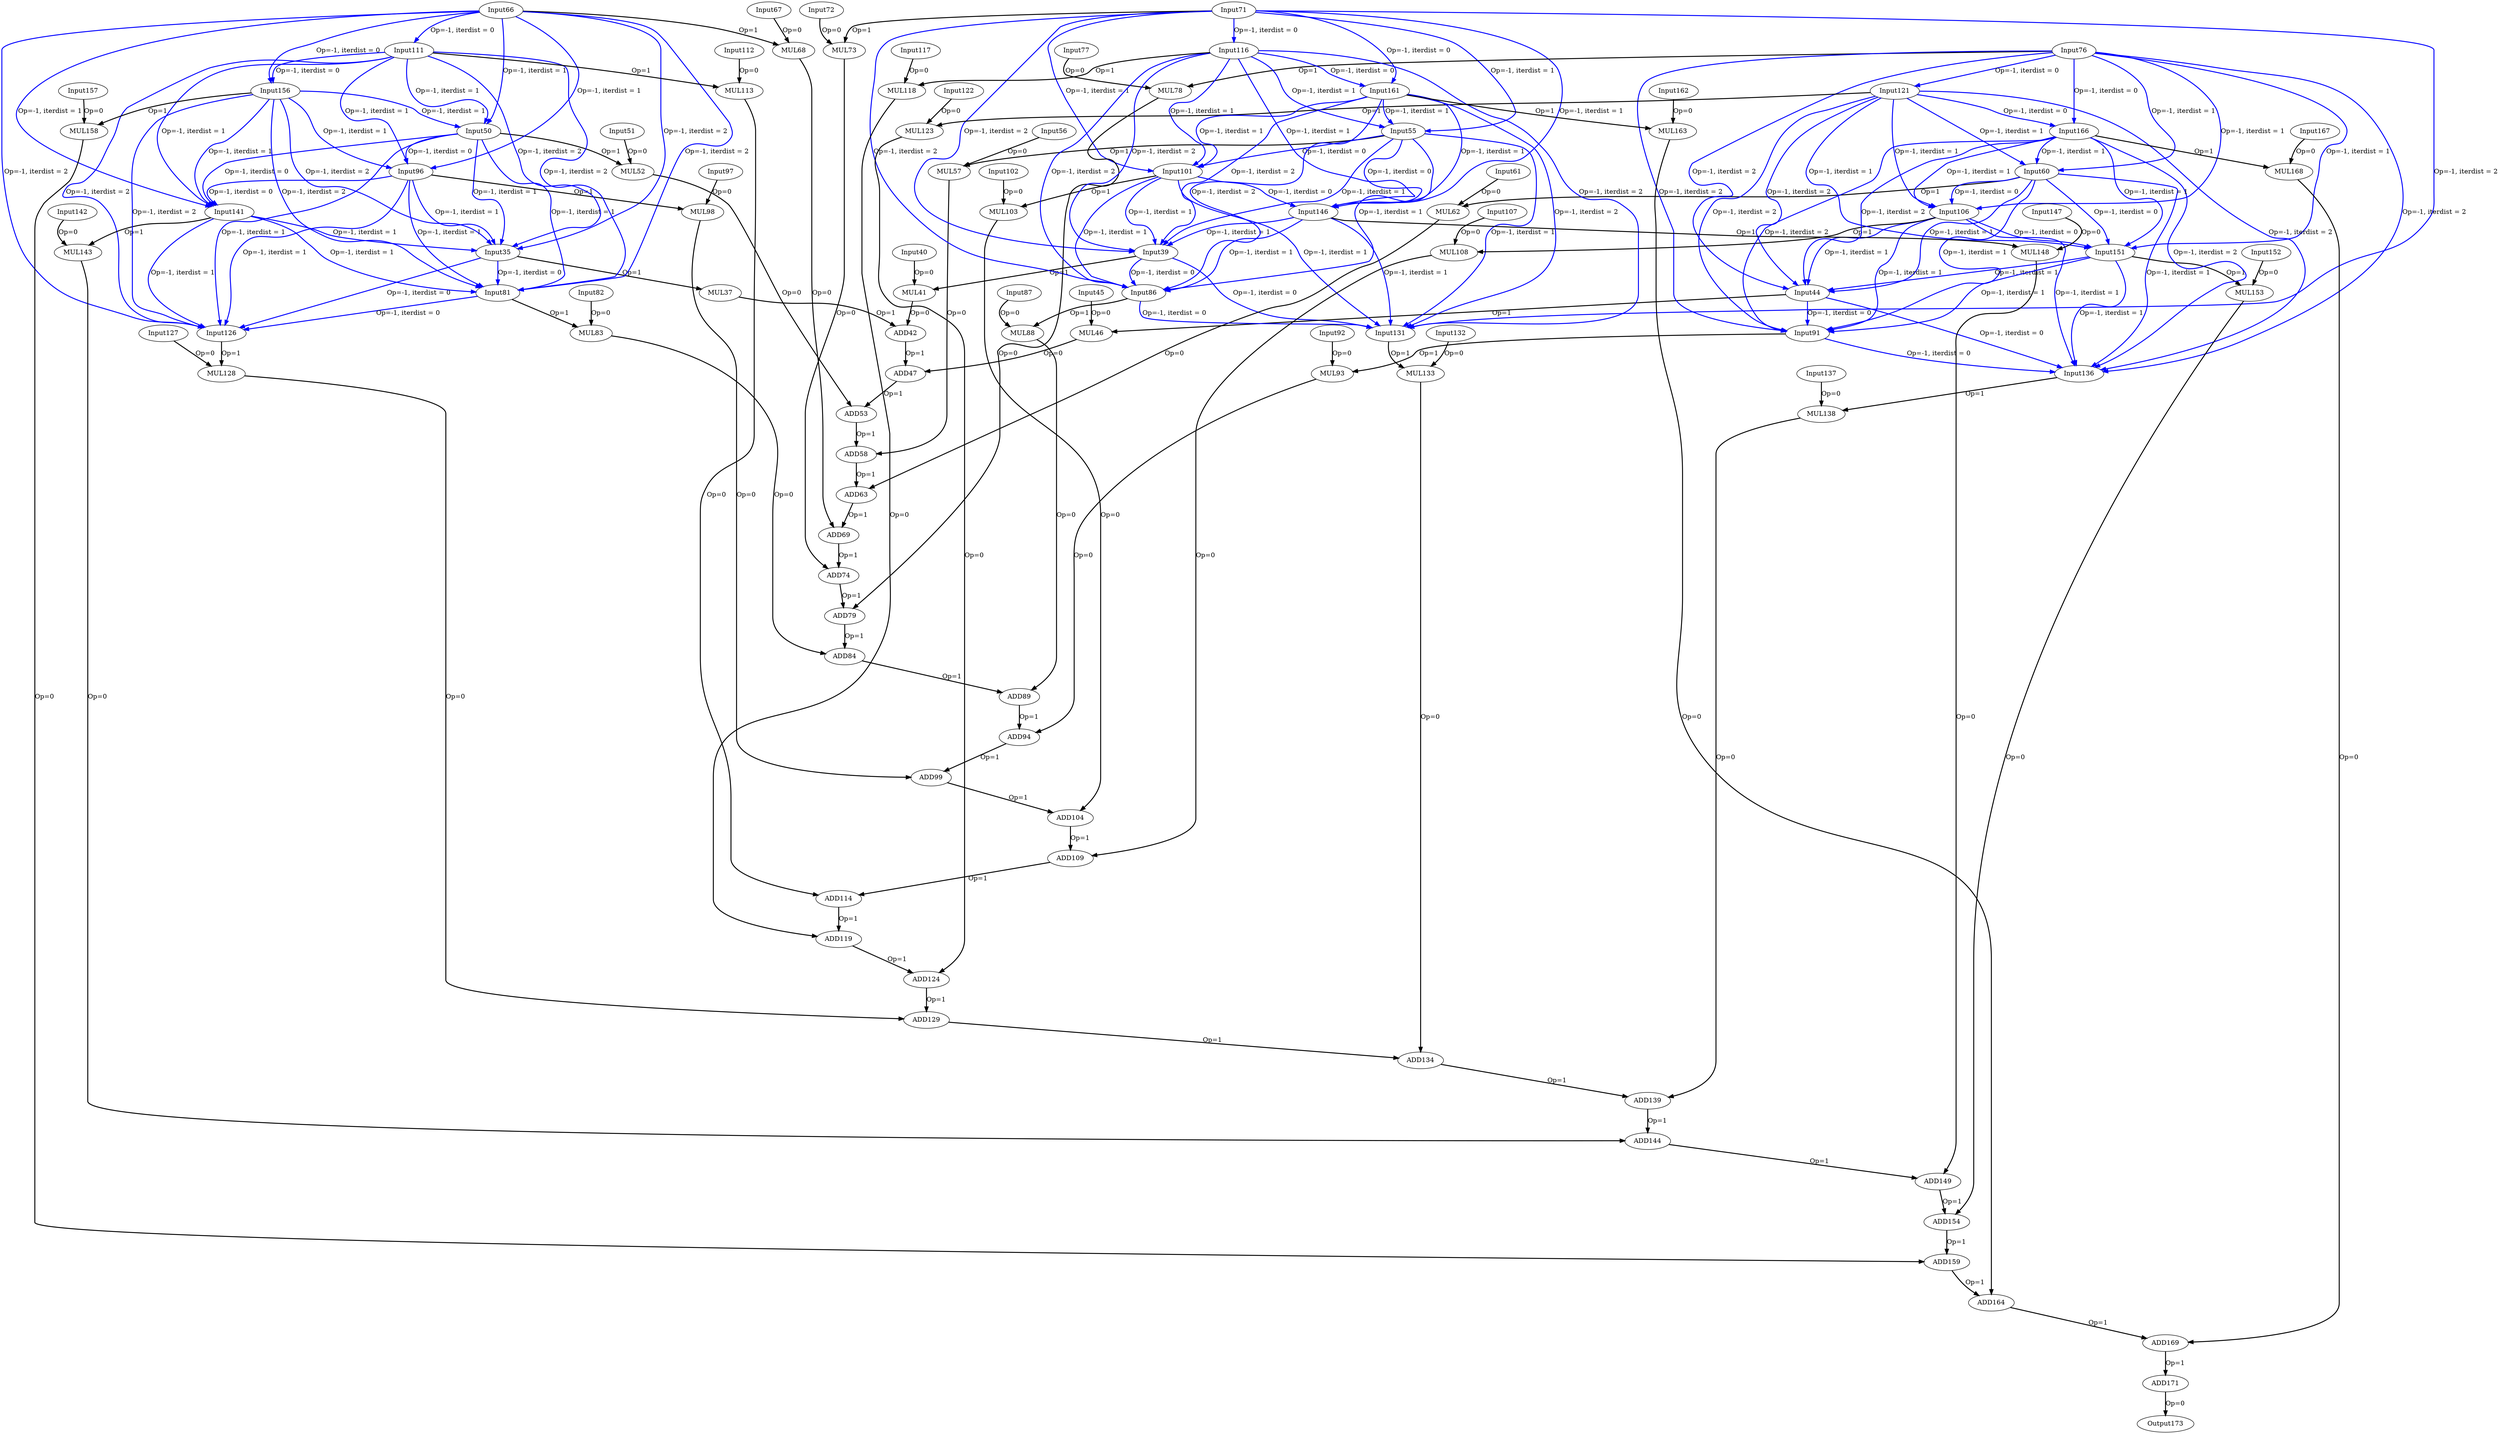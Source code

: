 Digraph G {
Input35[opcode=Input, ref_name="input", size="8032", offset="0, 0", pattern="12, 222, 36, 3"];
MUL37[opcode=MUL];
Input39[opcode=Input, ref_name="input", size="8032", offset="0, 4", pattern="12, 222, 36, 3"];
Input40[opcode=Input, ref_name="weights", size="8", offset="0, 4", pattern="0, 222, 0, 3"];
MUL41[opcode=MUL];
ADD42[opcode=ADD];
Input44[opcode=Input, ref_name="input", size="8032", offset="0, 8", pattern="12, 222, 36, 3"];
Input45[opcode=Input, ref_name="weights", size="8", offset="0, 0", pattern="0, 222, 0, 3"];
MUL46[opcode=MUL];
ADD47[opcode=ADD];
Input50[opcode=Input, ref_name="input", size="8032", offset="0, 12", pattern="12, 222, 36, 3"];
Input51[opcode=Input, ref_name="weights", size="8", offset="0, 4", pattern="0, 222, 0, 3"];
MUL52[opcode=MUL];
ADD53[opcode=ADD];
Input55[opcode=Input, ref_name="input", size="8032", offset="0, 16", pattern="12, 222, 36, 3"];
Input56[opcode=Input, ref_name="weights", size="8", offset="0, 0", pattern="0, 222, 0, 3"];
MUL57[opcode=MUL];
ADD58[opcode=ADD];
Input60[opcode=Input, ref_name="input", size="8032", offset="0, 20", pattern="12, 222, 36, 3"];
Input61[opcode=Input, ref_name="weights", size="8", offset="0, 4", pattern="0, 222, 0, 3"];
MUL62[opcode=MUL];
ADD63[opcode=ADD];
Input66[opcode=Input, ref_name="input", size="8032", offset="0, 24", pattern="12, 222, 36, 3"];
Input67[opcode=Input, ref_name="weights", size="8", offset="0, 0", pattern="0, 222, 0, 3"];
MUL68[opcode=MUL];
ADD69[opcode=ADD];
Input71[opcode=Input, ref_name="input", size="8032", offset="0, 28", pattern="12, 222, 36, 3"];
Input72[opcode=Input, ref_name="weights", size="8", offset="0, 4", pattern="0, 222, 0, 3"];
MUL73[opcode=MUL];
ADD74[opcode=ADD];
Input76[opcode=Input, ref_name="input", size="8032", offset="0, 32", pattern="12, 222, 36, 3"];
Input77[opcode=Input, ref_name="weights", size="8", offset="0, 0", pattern="0, 222, 0, 3"];
MUL78[opcode=MUL];
ADD79[opcode=ADD];
Input81[opcode=Input, ref_name="input", size="8032", offset="0, 2688", pattern="12, 222, 36, 3"];
Input82[opcode=Input, ref_name="weights", size="8", offset="0, 4", pattern="0, 222, 0, 3"];
MUL83[opcode=MUL];
ADD84[opcode=ADD];
Input86[opcode=Input, ref_name="input", size="8032", offset="0, 2692", pattern="12, 222, 36, 3"];
Input87[opcode=Input, ref_name="weights", size="8", offset="0, 0", pattern="0, 222, 0, 3"];
MUL88[opcode=MUL];
ADD89[opcode=ADD];
Input91[opcode=Input, ref_name="input", size="8032", offset="0, 2696", pattern="12, 222, 36, 3"];
Input92[opcode=Input, ref_name="weights", size="8", offset="0, 4", pattern="0, 222, 0, 3"];
MUL93[opcode=MUL];
ADD94[opcode=ADD];
Input96[opcode=Input, ref_name="input", size="8032", offset="0, 2700", pattern="12, 222, 36, 3"];
Input97[opcode=Input, ref_name="weights", size="8", offset="0, 0", pattern="0, 222, 0, 3"];
MUL98[opcode=MUL];
ADD99[opcode=ADD];
Input101[opcode=Input, ref_name="input", size="8032", offset="0, 2704", pattern="12, 222, 36, 3"];
Input102[opcode=Input, ref_name="weights", size="8", offset="0, 4", pattern="0, 222, 0, 3"];
MUL103[opcode=MUL];
ADD104[opcode=ADD];
Input106[opcode=Input, ref_name="input", size="8032", offset="0, 2708", pattern="12, 222, 36, 3"];
Input107[opcode=Input, ref_name="weights", size="8", offset="0, 0", pattern="0, 222, 0, 3"];
MUL108[opcode=MUL];
ADD109[opcode=ADD];
Input111[opcode=Input, ref_name="input", size="8032", offset="0, 2712", pattern="12, 222, 36, 3"];
Input112[opcode=Input, ref_name="weights", size="8", offset="0, 4", pattern="0, 222, 0, 3"];
MUL113[opcode=MUL];
ADD114[opcode=ADD];
Input116[opcode=Input, ref_name="input", size="8032", offset="0, 2716", pattern="12, 222, 36, 3"];
Input117[opcode=Input, ref_name="weights", size="8", offset="0, 0", pattern="0, 222, 0, 3"];
MUL118[opcode=MUL];
ADD119[opcode=ADD];
Input121[opcode=Input, ref_name="input", size="8032", offset="0, 2720", pattern="12, 222, 36, 3"];
Input122[opcode=Input, ref_name="weights", size="8", offset="0, 4", pattern="0, 222, 0, 3"];
MUL123[opcode=MUL];
ADD124[opcode=ADD];
Input126[opcode=Input, ref_name="input", size="8032", offset="0, 5376", pattern="12, 222, 36, 3"];
Input127[opcode=Input, ref_name="weights", size="8", offset="0, 0", pattern="0, 222, 0, 3"];
MUL128[opcode=MUL];
ADD129[opcode=ADD];
Input131[opcode=Input, ref_name="input", size="8032", offset="0, 5380", pattern="12, 222, 36, 3"];
Input132[opcode=Input, ref_name="weights", size="8", offset="0, 4", pattern="0, 222, 0, 3"];
MUL133[opcode=MUL];
ADD134[opcode=ADD];
Input136[opcode=Input, ref_name="input", size="8032", offset="0, 5384", pattern="12, 222, 36, 3"];
Input137[opcode=Input, ref_name="weights", size="8", offset="0, 0", pattern="0, 222, 0, 3"];
MUL138[opcode=MUL];
ADD139[opcode=ADD];
Input141[opcode=Input, ref_name="input", size="8032", offset="0, 5388", pattern="12, 222, 36, 3"];
Input142[opcode=Input, ref_name="weights", size="8", offset="0, 4", pattern="0, 222, 0, 3"];
MUL143[opcode=MUL];
ADD144[opcode=ADD];
Input146[opcode=Input, ref_name="input", size="8032", offset="0, 5392", pattern="12, 222, 36, 3"];
Input147[opcode=Input, ref_name="weights", size="8", offset="0, 0", pattern="0, 222, 0, 3"];
MUL148[opcode=MUL];
ADD149[opcode=ADD];
Input151[opcode=Input, ref_name="input", size="8032", offset="0, 5396", pattern="12, 222, 36, 3"];
Input152[opcode=Input, ref_name="weights", size="8", offset="0, 4", pattern="0, 222, 0, 3"];
MUL153[opcode=MUL];
ADD154[opcode=ADD];
Input156[opcode=Input, ref_name="input", size="8032", offset="0, 5400", pattern="12, 222, 36, 3"];
Input157[opcode=Input, ref_name="weights", size="8", offset="0, 0", pattern="0, 222, 0, 3"];
MUL158[opcode=MUL];
ADD159[opcode=ADD];
Input161[opcode=Input, ref_name="input", size="8032", offset="0, 5404", pattern="12, 222, 36, 3"];
Input162[opcode=Input, ref_name="weights", size="8", offset="0, 4", pattern="0, 222, 0, 3"];
MUL163[opcode=MUL];
ADD164[opcode=ADD];
Input166[opcode=Input, ref_name="input", size="8032", offset="0, 5408", pattern="12, 222, 36, 3"];
Input167[opcode=Input, ref_name="weights", size="8", offset="0, 0", pattern="0, 222, 0, 3"];
MUL168[opcode=MUL];
ADD169[opcode=ADD];
ADD171[opcode=ADD];
Output173[opcode=Output, ref_name="output", size="85248", offset="0, 0", pattern="128, 222, 128, 3"];
Input35 -> MUL37[operand = 1 ,color = black, style = bold, label = "Op=1"];
MUL37 -> ADD42[operand = 1 ,color = black, style = bold, label = "Op=1"];
Input39 -> MUL41[operand = 1 ,color = black, style = bold, label = "Op=1"];
Input40 -> MUL41[operand = 0 ,color = black, style = bold, label = "Op=0"];
MUL41 -> ADD42[operand = 0 ,color = black, style = bold, label = "Op=0"];
ADD42 -> ADD47[operand = 1 ,color = black, style = bold, label = "Op=1"];
Input44 -> MUL46[operand = 1 ,color = black, style = bold, label = "Op=1"];
Input45 -> MUL46[operand = 0 ,color = black, style = bold, label = "Op=0"];
MUL46 -> ADD47[operand = 0 ,color = black, style = bold, label = "Op=0"];
ADD47 -> ADD53[operand = 1 ,color = black, style = bold, label = "Op=1"];
Input50 -> MUL52[operand = 1 ,color = black, style = bold, label = "Op=1"];
Input51 -> MUL52[operand = 0 ,color = black, style = bold, label = "Op=0"];
MUL52 -> ADD53[operand = 0 ,color = black, style = bold, label = "Op=0"];
ADD53 -> ADD58[operand = 1 ,color = black, style = bold, label = "Op=1"];
Input55 -> MUL57[operand = 1 ,color = black, style = bold, label = "Op=1"];
Input56 -> MUL57[operand = 0 ,color = black, style = bold, label = "Op=0"];
MUL57 -> ADD58[operand = 0 ,color = black, style = bold, label = "Op=0"];
ADD58 -> ADD63[operand = 1 ,color = black, style = bold, label = "Op=1"];
Input60 -> MUL62[operand = 1 ,color = black, style = bold, label = "Op=1"];
Input61 -> MUL62[operand = 0 ,color = black, style = bold, label = "Op=0"];
MUL62 -> ADD63[operand = 0 ,color = black, style = bold, label = "Op=0"];
ADD63 -> ADD69[operand = 1 ,color = black, style = bold, label = "Op=1"];
Input66 -> MUL68[operand = 1 ,color = black, style = bold, label = "Op=1"];
Input67 -> MUL68[operand = 0 ,color = black, style = bold, label = "Op=0"];
MUL68 -> ADD69[operand = 0 ,color = black, style = bold, label = "Op=0"];
ADD69 -> ADD74[operand = 1 ,color = black, style = bold, label = "Op=1"];
Input71 -> MUL73[operand = 1 ,color = black, style = bold, label = "Op=1"];
Input72 -> MUL73[operand = 0 ,color = black, style = bold, label = "Op=0"];
MUL73 -> ADD74[operand = 0 ,color = black, style = bold, label = "Op=0"];
ADD74 -> ADD79[operand = 1 ,color = black, style = bold, label = "Op=1"];
Input76 -> MUL78[operand = 1 ,color = black, style = bold, label = "Op=1"];
Input77 -> MUL78[operand = 0 ,color = black, style = bold, label = "Op=0"];
MUL78 -> ADD79[operand = 0 ,color = black, style = bold, label = "Op=0"];
ADD79 -> ADD84[operand = 1 ,color = black, style = bold, label = "Op=1"];
Input81 -> MUL83[operand = 1 ,color = black, style = bold, label = "Op=1"];
Input82 -> MUL83[operand = 0 ,color = black, style = bold, label = "Op=0"];
MUL83 -> ADD84[operand = 0 ,color = black, style = bold, label = "Op=0"];
ADD84 -> ADD89[operand = 1 ,color = black, style = bold, label = "Op=1"];
Input86 -> MUL88[operand = 1 ,color = black, style = bold, label = "Op=1"];
Input87 -> MUL88[operand = 0 ,color = black, style = bold, label = "Op=0"];
MUL88 -> ADD89[operand = 0 ,color = black, style = bold, label = "Op=0"];
ADD89 -> ADD94[operand = 1 ,color = black, style = bold, label = "Op=1"];
Input91 -> MUL93[operand = 1 ,color = black, style = bold, label = "Op=1"];
Input92 -> MUL93[operand = 0 ,color = black, style = bold, label = "Op=0"];
MUL93 -> ADD94[operand = 0 ,color = black, style = bold, label = "Op=0"];
ADD94 -> ADD99[operand = 1 ,color = black, style = bold, label = "Op=1"];
Input96 -> MUL98[operand = 1 ,color = black, style = bold, label = "Op=1"];
Input97 -> MUL98[operand = 0 ,color = black, style = bold, label = "Op=0"];
MUL98 -> ADD99[operand = 0 ,color = black, style = bold, label = "Op=0"];
ADD99 -> ADD104[operand = 1 ,color = black, style = bold, label = "Op=1"];
Input101 -> MUL103[operand = 1 ,color = black, style = bold, label = "Op=1"];
Input102 -> MUL103[operand = 0 ,color = black, style = bold, label = "Op=0"];
MUL103 -> ADD104[operand = 0 ,color = black, style = bold, label = "Op=0"];
ADD104 -> ADD109[operand = 1 ,color = black, style = bold, label = "Op=1"];
Input106 -> MUL108[operand = 1 ,color = black, style = bold, label = "Op=1"];
Input107 -> MUL108[operand = 0 ,color = black, style = bold, label = "Op=0"];
MUL108 -> ADD109[operand = 0 ,color = black, style = bold, label = "Op=0"];
ADD109 -> ADD114[operand = 1 ,color = black, style = bold, label = "Op=1"];
Input111 -> MUL113[operand = 1 ,color = black, style = bold, label = "Op=1"];
Input112 -> MUL113[operand = 0 ,color = black, style = bold, label = "Op=0"];
MUL113 -> ADD114[operand = 0 ,color = black, style = bold, label = "Op=0"];
ADD114 -> ADD119[operand = 1 ,color = black, style = bold, label = "Op=1"];
Input116 -> MUL118[operand = 1 ,color = black, style = bold, label = "Op=1"];
Input117 -> MUL118[operand = 0 ,color = black, style = bold, label = "Op=0"];
MUL118 -> ADD119[operand = 0 ,color = black, style = bold, label = "Op=0"];
ADD119 -> ADD124[operand = 1 ,color = black, style = bold, label = "Op=1"];
Input121 -> MUL123[operand = 1 ,color = black, style = bold, label = "Op=1"];
Input122 -> MUL123[operand = 0 ,color = black, style = bold, label = "Op=0"];
MUL123 -> ADD124[operand = 0 ,color = black, style = bold, label = "Op=0"];
ADD124 -> ADD129[operand = 1 ,color = black, style = bold, label = "Op=1"];
Input126 -> MUL128[operand = 1 ,color = black, style = bold, label = "Op=1"];
Input127 -> MUL128[operand = 0 ,color = black, style = bold, label = "Op=0"];
MUL128 -> ADD129[operand = 0 ,color = black, style = bold, label = "Op=0"];
ADD129 -> ADD134[operand = 1 ,color = black, style = bold, label = "Op=1"];
Input131 -> MUL133[operand = 1 ,color = black, style = bold, label = "Op=1"];
Input132 -> MUL133[operand = 0 ,color = black, style = bold, label = "Op=0"];
MUL133 -> ADD134[operand = 0 ,color = black, style = bold, label = "Op=0"];
ADD134 -> ADD139[operand = 1 ,color = black, style = bold, label = "Op=1"];
Input136 -> MUL138[operand = 1 ,color = black, style = bold, label = "Op=1"];
Input137 -> MUL138[operand = 0 ,color = black, style = bold, label = "Op=0"];
MUL138 -> ADD139[operand = 0 ,color = black, style = bold, label = "Op=0"];
ADD139 -> ADD144[operand = 1 ,color = black, style = bold, label = "Op=1"];
Input141 -> MUL143[operand = 1 ,color = black, style = bold, label = "Op=1"];
Input142 -> MUL143[operand = 0 ,color = black, style = bold, label = "Op=0"];
MUL143 -> ADD144[operand = 0 ,color = black, style = bold, label = "Op=0"];
ADD144 -> ADD149[operand = 1 ,color = black, style = bold, label = "Op=1"];
Input146 -> MUL148[operand = 1 ,color = black, style = bold, label = "Op=1"];
Input147 -> MUL148[operand = 0 ,color = black, style = bold, label = "Op=0"];
MUL148 -> ADD149[operand = 0 ,color = black, style = bold, label = "Op=0"];
ADD149 -> ADD154[operand = 1 ,color = black, style = bold, label = "Op=1"];
Input151 -> MUL153[operand = 1 ,color = black, style = bold, label = "Op=1"];
Input152 -> MUL153[operand = 0 ,color = black, style = bold, label = "Op=0"];
MUL153 -> ADD154[operand = 0 ,color = black, style = bold, label = "Op=0"];
ADD154 -> ADD159[operand = 1 ,color = black, style = bold, label = "Op=1"];
Input156 -> MUL158[operand = 1 ,color = black, style = bold, label = "Op=1"];
Input157 -> MUL158[operand = 0 ,color = black, style = bold, label = "Op=0"];
MUL158 -> ADD159[operand = 0 ,color = black, style = bold, label = "Op=0"];
ADD159 -> ADD164[operand = 1 ,color = black, style = bold, label = "Op=1"];
Input161 -> MUL163[operand = 1 ,color = black, style = bold, label = "Op=1"];
Input162 -> MUL163[operand = 0 ,color = black, style = bold, label = "Op=0"];
MUL163 -> ADD164[operand = 0 ,color = black, style = bold, label = "Op=0"];
ADD164 -> ADD169[operand = 1 ,color = black, style = bold, label = "Op=1"];
Input166 -> MUL168[operand = 1 ,color = black, style = bold, label = "Op=1"];
Input167 -> MUL168[operand = 0 ,color = black, style = bold, label = "Op=0"];
MUL168 -> ADD169[operand = 0 ,color = black, style = bold, label = "Op=0"];
ADD169 -> ADD171[operand = 1 ,color = black, style = bold, label = "Op=1"];
ADD171 -> Output173[operand = 0 ,color = black, style = bold, label = "Op=0"];
Input50 -> Input35[operand = -1 ,color = blue, style = bold, label = "Op=-1, iterdist = 1"];
Input66 -> Input35[operand = -1 ,color = blue, style = bold, label = "Op=-1, iterdist = 2"];
Input35 -> Input81[operand = -1 ,color = blue, style = bold, label = "Op=-1, iterdist = 0"];
Input96 -> Input35[operand = -1 ,color = blue, style = bold, label = "Op=-1, iterdist = 1"];
Input111 -> Input35[operand = -1 ,color = blue, style = bold, label = "Op=-1, iterdist = 2"];
Input35 -> Input126[operand = -1 ,color = blue, style = bold, label = "Op=-1, iterdist = 0"];
Input141 -> Input35[operand = -1 ,color = blue, style = bold, label = "Op=-1, iterdist = 1"];
Input156 -> Input35[operand = -1 ,color = blue, style = bold, label = "Op=-1, iterdist = 2"];
Input55 -> Input39[operand = -1 ,color = blue, style = bold, label = "Op=-1, iterdist = 1"];
Input71 -> Input39[operand = -1 ,color = blue, style = bold, label = "Op=-1, iterdist = 2"];
Input39 -> Input86[operand = -1 ,color = blue, style = bold, label = "Op=-1, iterdist = 0"];
Input101 -> Input39[operand = -1 ,color = blue, style = bold, label = "Op=-1, iterdist = 1"];
Input116 -> Input39[operand = -1 ,color = blue, style = bold, label = "Op=-1, iterdist = 2"];
Input39 -> Input131[operand = -1 ,color = blue, style = bold, label = "Op=-1, iterdist = 0"];
Input146 -> Input39[operand = -1 ,color = blue, style = bold, label = "Op=-1, iterdist = 1"];
Input161 -> Input39[operand = -1 ,color = blue, style = bold, label = "Op=-1, iterdist = 2"];
Input60 -> Input44[operand = -1 ,color = blue, style = bold, label = "Op=-1, iterdist = 1"];
Input76 -> Input44[operand = -1 ,color = blue, style = bold, label = "Op=-1, iterdist = 2"];
Input44 -> Input91[operand = -1 ,color = blue, style = bold, label = "Op=-1, iterdist = 0"];
Input106 -> Input44[operand = -1 ,color = blue, style = bold, label = "Op=-1, iterdist = 1"];
Input121 -> Input44[operand = -1 ,color = blue, style = bold, label = "Op=-1, iterdist = 2"];
Input44 -> Input136[operand = -1 ,color = blue, style = bold, label = "Op=-1, iterdist = 0"];
Input151 -> Input44[operand = -1 ,color = blue, style = bold, label = "Op=-1, iterdist = 1"];
Input166 -> Input44[operand = -1 ,color = blue, style = bold, label = "Op=-1, iterdist = 2"];
Input66 -> Input50[operand = -1 ,color = blue, style = bold, label = "Op=-1, iterdist = 1"];
Input50 -> Input81[operand = -1 ,color = blue, style = bold, label = "Op=-1, iterdist = 1"];
Input50 -> Input96[operand = -1 ,color = blue, style = bold, label = "Op=-1, iterdist = 0"];
Input111 -> Input50[operand = -1 ,color = blue, style = bold, label = "Op=-1, iterdist = 1"];
Input50 -> Input126[operand = -1 ,color = blue, style = bold, label = "Op=-1, iterdist = 1"];
Input50 -> Input141[operand = -1 ,color = blue, style = bold, label = "Op=-1, iterdist = 0"];
Input156 -> Input50[operand = -1 ,color = blue, style = bold, label = "Op=-1, iterdist = 1"];
Input71 -> Input55[operand = -1 ,color = blue, style = bold, label = "Op=-1, iterdist = 1"];
Input55 -> Input86[operand = -1 ,color = blue, style = bold, label = "Op=-1, iterdist = 1"];
Input55 -> Input101[operand = -1 ,color = blue, style = bold, label = "Op=-1, iterdist = 0"];
Input116 -> Input55[operand = -1 ,color = blue, style = bold, label = "Op=-1, iterdist = 1"];
Input55 -> Input131[operand = -1 ,color = blue, style = bold, label = "Op=-1, iterdist = 1"];
Input55 -> Input146[operand = -1 ,color = blue, style = bold, label = "Op=-1, iterdist = 0"];
Input161 -> Input55[operand = -1 ,color = blue, style = bold, label = "Op=-1, iterdist = 1"];
Input76 -> Input60[operand = -1 ,color = blue, style = bold, label = "Op=-1, iterdist = 1"];
Input60 -> Input91[operand = -1 ,color = blue, style = bold, label = "Op=-1, iterdist = 1"];
Input60 -> Input106[operand = -1 ,color = blue, style = bold, label = "Op=-1, iterdist = 0"];
Input121 -> Input60[operand = -1 ,color = blue, style = bold, label = "Op=-1, iterdist = 1"];
Input60 -> Input136[operand = -1 ,color = blue, style = bold, label = "Op=-1, iterdist = 1"];
Input60 -> Input151[operand = -1 ,color = blue, style = bold, label = "Op=-1, iterdist = 0"];
Input166 -> Input60[operand = -1 ,color = blue, style = bold, label = "Op=-1, iterdist = 1"];
Input66 -> Input81[operand = -1 ,color = blue, style = bold, label = "Op=-1, iterdist = 2"];
Input66 -> Input96[operand = -1 ,color = blue, style = bold, label = "Op=-1, iterdist = 1"];
Input66 -> Input111[operand = -1 ,color = blue, style = bold, label = "Op=-1, iterdist = 0"];
Input66 -> Input126[operand = -1 ,color = blue, style = bold, label = "Op=-1, iterdist = 2"];
Input66 -> Input141[operand = -1 ,color = blue, style = bold, label = "Op=-1, iterdist = 1"];
Input66 -> Input156[operand = -1 ,color = blue, style = bold, label = "Op=-1, iterdist = 0"];
Input71 -> Input86[operand = -1 ,color = blue, style = bold, label = "Op=-1, iterdist = 2"];
Input71 -> Input101[operand = -1 ,color = blue, style = bold, label = "Op=-1, iterdist = 1"];
Input71 -> Input116[operand = -1 ,color = blue, style = bold, label = "Op=-1, iterdist = 0"];
Input71 -> Input131[operand = -1 ,color = blue, style = bold, label = "Op=-1, iterdist = 2"];
Input71 -> Input146[operand = -1 ,color = blue, style = bold, label = "Op=-1, iterdist = 1"];
Input71 -> Input161[operand = -1 ,color = blue, style = bold, label = "Op=-1, iterdist = 0"];
Input76 -> Input91[operand = -1 ,color = blue, style = bold, label = "Op=-1, iterdist = 2"];
Input76 -> Input106[operand = -1 ,color = blue, style = bold, label = "Op=-1, iterdist = 1"];
Input76 -> Input121[operand = -1 ,color = blue, style = bold, label = "Op=-1, iterdist = 0"];
Input76 -> Input136[operand = -1 ,color = blue, style = bold, label = "Op=-1, iterdist = 2"];
Input76 -> Input151[operand = -1 ,color = blue, style = bold, label = "Op=-1, iterdist = 1"];
Input76 -> Input166[operand = -1 ,color = blue, style = bold, label = "Op=-1, iterdist = 0"];
Input96 -> Input81[operand = -1 ,color = blue, style = bold, label = "Op=-1, iterdist = 1"];
Input111 -> Input81[operand = -1 ,color = blue, style = bold, label = "Op=-1, iterdist = 2"];
Input81 -> Input126[operand = -1 ,color = blue, style = bold, label = "Op=-1, iterdist = 0"];
Input141 -> Input81[operand = -1 ,color = blue, style = bold, label = "Op=-1, iterdist = 1"];
Input156 -> Input81[operand = -1 ,color = blue, style = bold, label = "Op=-1, iterdist = 2"];
Input101 -> Input86[operand = -1 ,color = blue, style = bold, label = "Op=-1, iterdist = 1"];
Input116 -> Input86[operand = -1 ,color = blue, style = bold, label = "Op=-1, iterdist = 2"];
Input86 -> Input131[operand = -1 ,color = blue, style = bold, label = "Op=-1, iterdist = 0"];
Input146 -> Input86[operand = -1 ,color = blue, style = bold, label = "Op=-1, iterdist = 1"];
Input161 -> Input86[operand = -1 ,color = blue, style = bold, label = "Op=-1, iterdist = 2"];
Input106 -> Input91[operand = -1 ,color = blue, style = bold, label = "Op=-1, iterdist = 1"];
Input121 -> Input91[operand = -1 ,color = blue, style = bold, label = "Op=-1, iterdist = 2"];
Input91 -> Input136[operand = -1 ,color = blue, style = bold, label = "Op=-1, iterdist = 0"];
Input151 -> Input91[operand = -1 ,color = blue, style = bold, label = "Op=-1, iterdist = 1"];
Input166 -> Input91[operand = -1 ,color = blue, style = bold, label = "Op=-1, iterdist = 2"];
Input111 -> Input96[operand = -1 ,color = blue, style = bold, label = "Op=-1, iterdist = 1"];
Input96 -> Input126[operand = -1 ,color = blue, style = bold, label = "Op=-1, iterdist = 1"];
Input96 -> Input141[operand = -1 ,color = blue, style = bold, label = "Op=-1, iterdist = 0"];
Input156 -> Input96[operand = -1 ,color = blue, style = bold, label = "Op=-1, iterdist = 1"];
Input116 -> Input101[operand = -1 ,color = blue, style = bold, label = "Op=-1, iterdist = 1"];
Input101 -> Input131[operand = -1 ,color = blue, style = bold, label = "Op=-1, iterdist = 1"];
Input101 -> Input146[operand = -1 ,color = blue, style = bold, label = "Op=-1, iterdist = 0"];
Input161 -> Input101[operand = -1 ,color = blue, style = bold, label = "Op=-1, iterdist = 1"];
Input121 -> Input106[operand = -1 ,color = blue, style = bold, label = "Op=-1, iterdist = 1"];
Input106 -> Input136[operand = -1 ,color = blue, style = bold, label = "Op=-1, iterdist = 1"];
Input106 -> Input151[operand = -1 ,color = blue, style = bold, label = "Op=-1, iterdist = 0"];
Input166 -> Input106[operand = -1 ,color = blue, style = bold, label = "Op=-1, iterdist = 1"];
Input111 -> Input126[operand = -1 ,color = blue, style = bold, label = "Op=-1, iterdist = 2"];
Input111 -> Input141[operand = -1 ,color = blue, style = bold, label = "Op=-1, iterdist = 1"];
Input111 -> Input156[operand = -1 ,color = blue, style = bold, label = "Op=-1, iterdist = 0"];
Input116 -> Input131[operand = -1 ,color = blue, style = bold, label = "Op=-1, iterdist = 2"];
Input116 -> Input146[operand = -1 ,color = blue, style = bold, label = "Op=-1, iterdist = 1"];
Input116 -> Input161[operand = -1 ,color = blue, style = bold, label = "Op=-1, iterdist = 0"];
Input121 -> Input136[operand = -1 ,color = blue, style = bold, label = "Op=-1, iterdist = 2"];
Input121 -> Input151[operand = -1 ,color = blue, style = bold, label = "Op=-1, iterdist = 1"];
Input121 -> Input166[operand = -1 ,color = blue, style = bold, label = "Op=-1, iterdist = 0"];
Input141 -> Input126[operand = -1 ,color = blue, style = bold, label = "Op=-1, iterdist = 1"];
Input156 -> Input126[operand = -1 ,color = blue, style = bold, label = "Op=-1, iterdist = 2"];
Input146 -> Input131[operand = -1 ,color = blue, style = bold, label = "Op=-1, iterdist = 1"];
Input161 -> Input131[operand = -1 ,color = blue, style = bold, label = "Op=-1, iterdist = 2"];
Input151 -> Input136[operand = -1 ,color = blue, style = bold, label = "Op=-1, iterdist = 1"];
Input166 -> Input136[operand = -1 ,color = blue, style = bold, label = "Op=-1, iterdist = 2"];
Input156 -> Input141[operand = -1 ,color = blue, style = bold, label = "Op=-1, iterdist = 1"];
Input161 -> Input146[operand = -1 ,color = blue, style = bold, label = "Op=-1, iterdist = 1"];
Input166 -> Input151[operand = -1 ,color = blue, style = bold, label = "Op=-1, iterdist = 1"];
}
